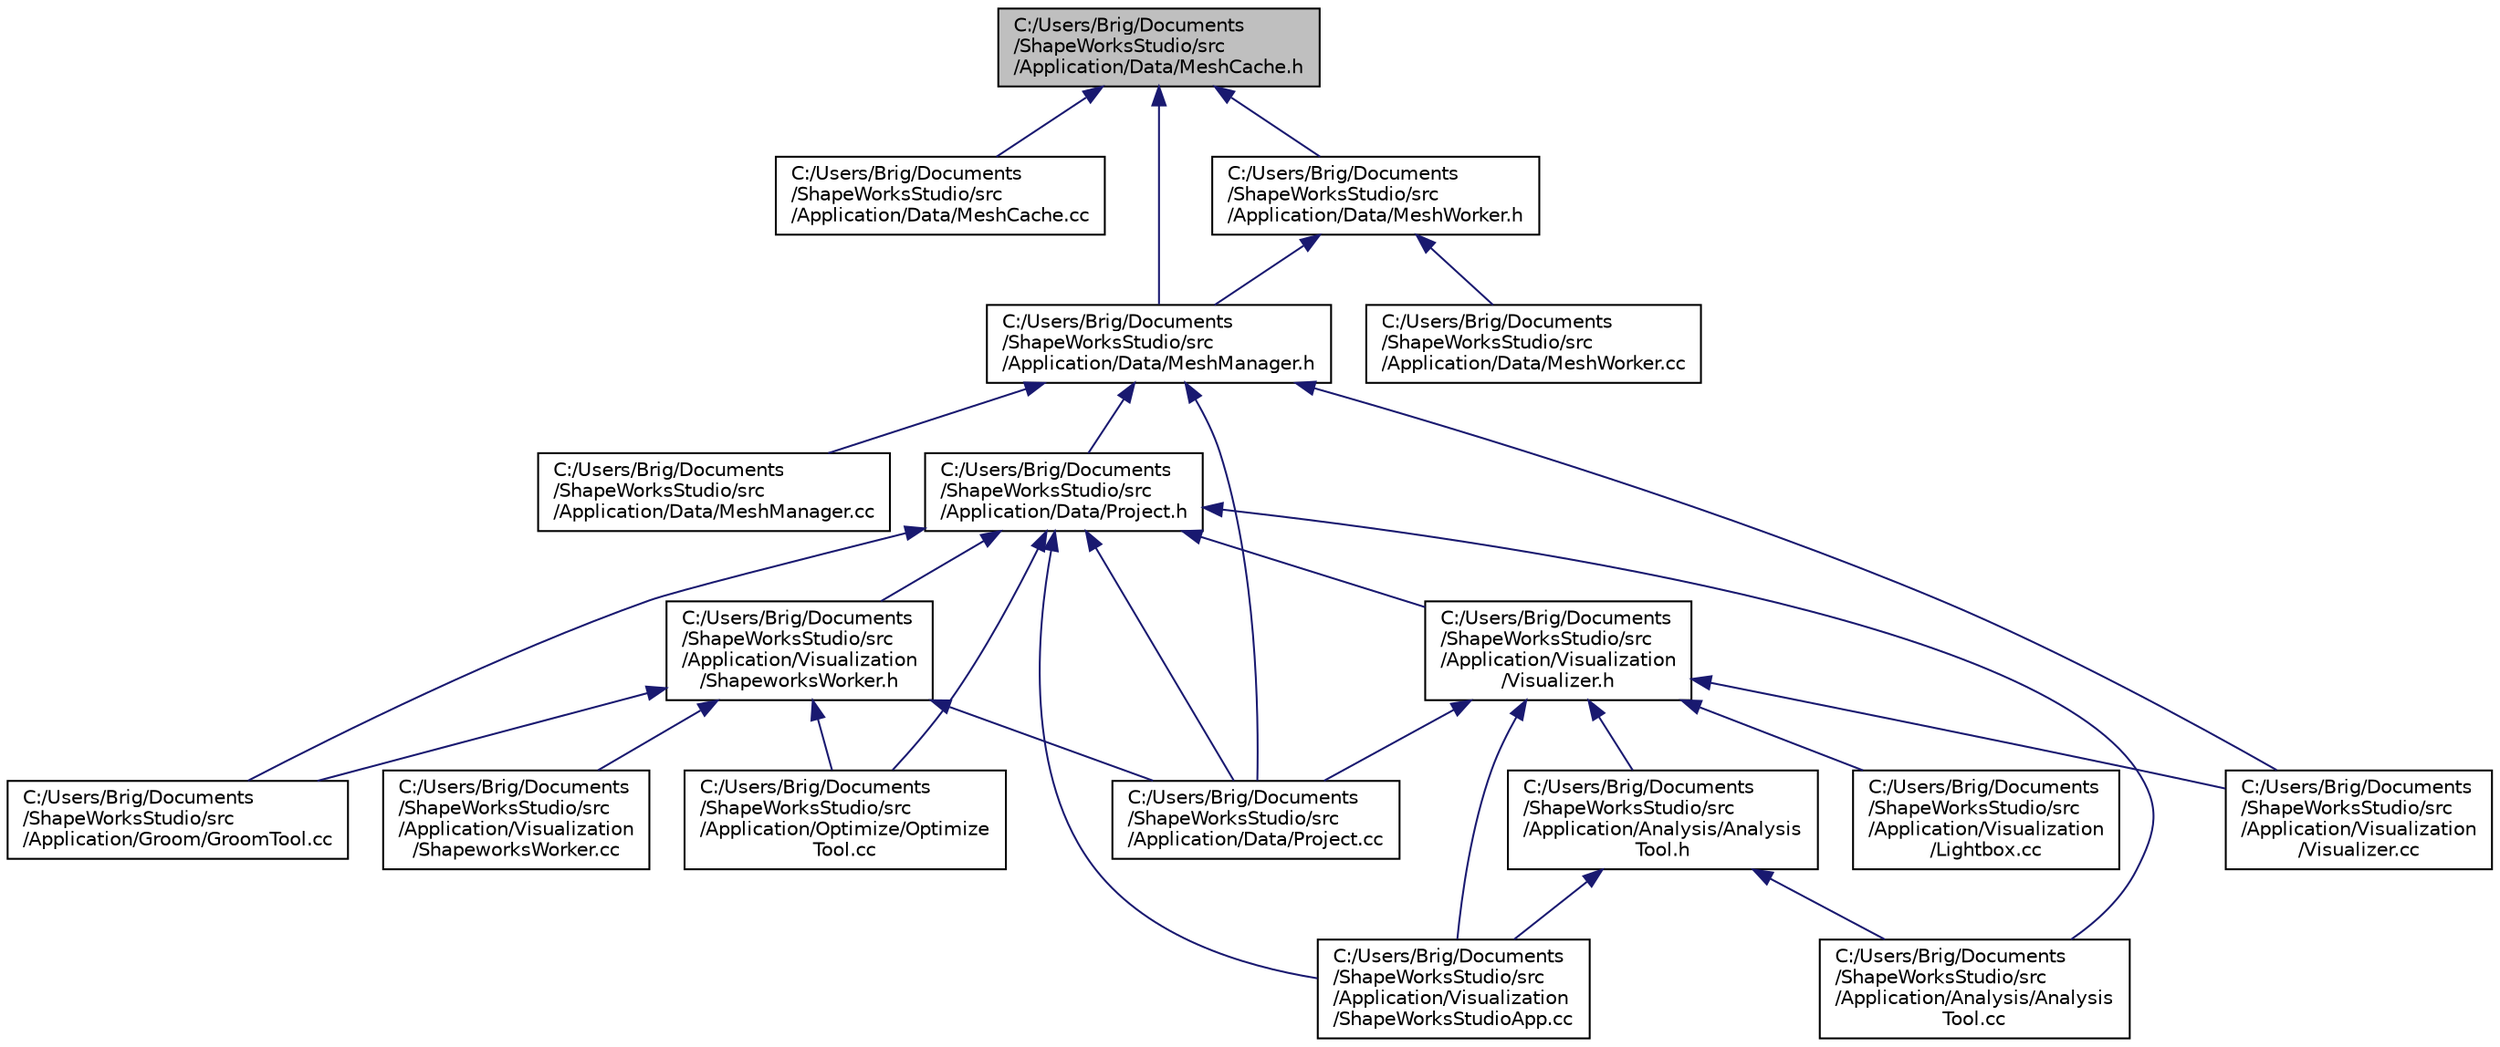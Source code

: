 digraph "C:/Users/Brig/Documents/ShapeWorksStudio/src/Application/Data/MeshCache.h"
{
  edge [fontname="Helvetica",fontsize="10",labelfontname="Helvetica",labelfontsize="10"];
  node [fontname="Helvetica",fontsize="10",shape=record];
  Node1 [label="C:/Users/Brig/Documents\l/ShapeWorksStudio/src\l/Application/Data/MeshCache.h",height=0.2,width=0.4,color="black", fillcolor="grey75", style="filled", fontcolor="black"];
  Node1 -> Node2 [dir="back",color="midnightblue",fontsize="10",style="solid",fontname="Helvetica"];
  Node2 [label="C:/Users/Brig/Documents\l/ShapeWorksStudio/src\l/Application/Data/MeshCache.cc",height=0.2,width=0.4,color="black", fillcolor="white", style="filled",URL="$_mesh_cache_8cc_source.html"];
  Node1 -> Node3 [dir="back",color="midnightblue",fontsize="10",style="solid",fontname="Helvetica"];
  Node3 [label="C:/Users/Brig/Documents\l/ShapeWorksStudio/src\l/Application/Data/MeshManager.h",height=0.2,width=0.4,color="black", fillcolor="white", style="filled",URL="$_mesh_manager_8h.html",tooltip="Class to manage meshes. "];
  Node3 -> Node4 [dir="back",color="midnightblue",fontsize="10",style="solid",fontname="Helvetica"];
  Node4 [label="C:/Users/Brig/Documents\l/ShapeWorksStudio/src\l/Application/Data/MeshManager.cc",height=0.2,width=0.4,color="black", fillcolor="white", style="filled",URL="$_mesh_manager_8cc_source.html"];
  Node3 -> Node5 [dir="back",color="midnightblue",fontsize="10",style="solid",fontname="Helvetica"];
  Node5 [label="C:/Users/Brig/Documents\l/ShapeWorksStudio/src\l/Application/Data/Project.cc",height=0.2,width=0.4,color="black", fillcolor="white", style="filled",URL="$_project_8cc_source.html"];
  Node3 -> Node6 [dir="back",color="midnightblue",fontsize="10",style="solid",fontname="Helvetica"];
  Node6 [label="C:/Users/Brig/Documents\l/ShapeWorksStudio/src\l/Application/Data/Project.h",height=0.2,width=0.4,color="black", fillcolor="white", style="filled",URL="$_project_8h_source.html"];
  Node6 -> Node7 [dir="back",color="midnightblue",fontsize="10",style="solid",fontname="Helvetica"];
  Node7 [label="C:/Users/Brig/Documents\l/ShapeWorksStudio/src\l/Application/Analysis/Analysis\lTool.cc",height=0.2,width=0.4,color="black", fillcolor="white", style="filled",URL="$_analysis_tool_8cc_source.html"];
  Node6 -> Node5 [dir="back",color="midnightblue",fontsize="10",style="solid",fontname="Helvetica"];
  Node6 -> Node8 [dir="back",color="midnightblue",fontsize="10",style="solid",fontname="Helvetica"];
  Node8 [label="C:/Users/Brig/Documents\l/ShapeWorksStudio/src\l/Application/Groom/GroomTool.cc",height=0.2,width=0.4,color="black", fillcolor="white", style="filled",URL="$_groom_tool_8cc_source.html"];
  Node6 -> Node9 [dir="back",color="midnightblue",fontsize="10",style="solid",fontname="Helvetica"];
  Node9 [label="C:/Users/Brig/Documents\l/ShapeWorksStudio/src\l/Application/Optimize/Optimize\lTool.cc",height=0.2,width=0.4,color="black", fillcolor="white", style="filled",URL="$_optimize_tool_8cc_source.html"];
  Node6 -> Node10 [dir="back",color="midnightblue",fontsize="10",style="solid",fontname="Helvetica"];
  Node10 [label="C:/Users/Brig/Documents\l/ShapeWorksStudio/src\l/Application/Visualization\l/ShapeWorksStudioApp.cc",height=0.2,width=0.4,color="black", fillcolor="white", style="filled",URL="$_shape_works_studio_app_8cc_source.html"];
  Node6 -> Node11 [dir="back",color="midnightblue",fontsize="10",style="solid",fontname="Helvetica"];
  Node11 [label="C:/Users/Brig/Documents\l/ShapeWorksStudio/src\l/Application/Visualization\l/ShapeworksWorker.h",height=0.2,width=0.4,color="black", fillcolor="white", style="filled",URL="$_shapeworks_worker_8h_source.html"];
  Node11 -> Node5 [dir="back",color="midnightblue",fontsize="10",style="solid",fontname="Helvetica"];
  Node11 -> Node8 [dir="back",color="midnightblue",fontsize="10",style="solid",fontname="Helvetica"];
  Node11 -> Node9 [dir="back",color="midnightblue",fontsize="10",style="solid",fontname="Helvetica"];
  Node11 -> Node12 [dir="back",color="midnightblue",fontsize="10",style="solid",fontname="Helvetica"];
  Node12 [label="C:/Users/Brig/Documents\l/ShapeWorksStudio/src\l/Application/Visualization\l/ShapeworksWorker.cc",height=0.2,width=0.4,color="black", fillcolor="white", style="filled",URL="$_shapeworks_worker_8cc_source.html"];
  Node6 -> Node13 [dir="back",color="midnightblue",fontsize="10",style="solid",fontname="Helvetica"];
  Node13 [label="C:/Users/Brig/Documents\l/ShapeWorksStudio/src\l/Application/Visualization\l/Visualizer.h",height=0.2,width=0.4,color="black", fillcolor="white", style="filled",URL="$_visualizer_8h_source.html"];
  Node13 -> Node14 [dir="back",color="midnightblue",fontsize="10",style="solid",fontname="Helvetica"];
  Node14 [label="C:/Users/Brig/Documents\l/ShapeWorksStudio/src\l/Application/Analysis/Analysis\lTool.h",height=0.2,width=0.4,color="black", fillcolor="white", style="filled",URL="$_analysis_tool_8h_source.html"];
  Node14 -> Node7 [dir="back",color="midnightblue",fontsize="10",style="solid",fontname="Helvetica"];
  Node14 -> Node10 [dir="back",color="midnightblue",fontsize="10",style="solid",fontname="Helvetica"];
  Node13 -> Node5 [dir="back",color="midnightblue",fontsize="10",style="solid",fontname="Helvetica"];
  Node13 -> Node15 [dir="back",color="midnightblue",fontsize="10",style="solid",fontname="Helvetica"];
  Node15 [label="C:/Users/Brig/Documents\l/ShapeWorksStudio/src\l/Application/Visualization\l/Lightbox.cc",height=0.2,width=0.4,color="black", fillcolor="white", style="filled",URL="$_lightbox_8cc_source.html"];
  Node13 -> Node10 [dir="back",color="midnightblue",fontsize="10",style="solid",fontname="Helvetica"];
  Node13 -> Node16 [dir="back",color="midnightblue",fontsize="10",style="solid",fontname="Helvetica"];
  Node16 [label="C:/Users/Brig/Documents\l/ShapeWorksStudio/src\l/Application/Visualization\l/Visualizer.cc",height=0.2,width=0.4,color="black", fillcolor="white", style="filled",URL="$_visualizer_8cc_source.html"];
  Node3 -> Node16 [dir="back",color="midnightblue",fontsize="10",style="solid",fontname="Helvetica"];
  Node1 -> Node17 [dir="back",color="midnightblue",fontsize="10",style="solid",fontname="Helvetica"];
  Node17 [label="C:/Users/Brig/Documents\l/ShapeWorksStudio/src\l/Application/Data/MeshWorker.h",height=0.2,width=0.4,color="black", fillcolor="white", style="filled",URL="$_mesh_worker_8h.html",tooltip="Worker class for parallel mesh reconstruction. "];
  Node17 -> Node3 [dir="back",color="midnightblue",fontsize="10",style="solid",fontname="Helvetica"];
  Node17 -> Node18 [dir="back",color="midnightblue",fontsize="10",style="solid",fontname="Helvetica"];
  Node18 [label="C:/Users/Brig/Documents\l/ShapeWorksStudio/src\l/Application/Data/MeshWorker.cc",height=0.2,width=0.4,color="black", fillcolor="white", style="filled",URL="$_mesh_worker_8cc_source.html"];
}

